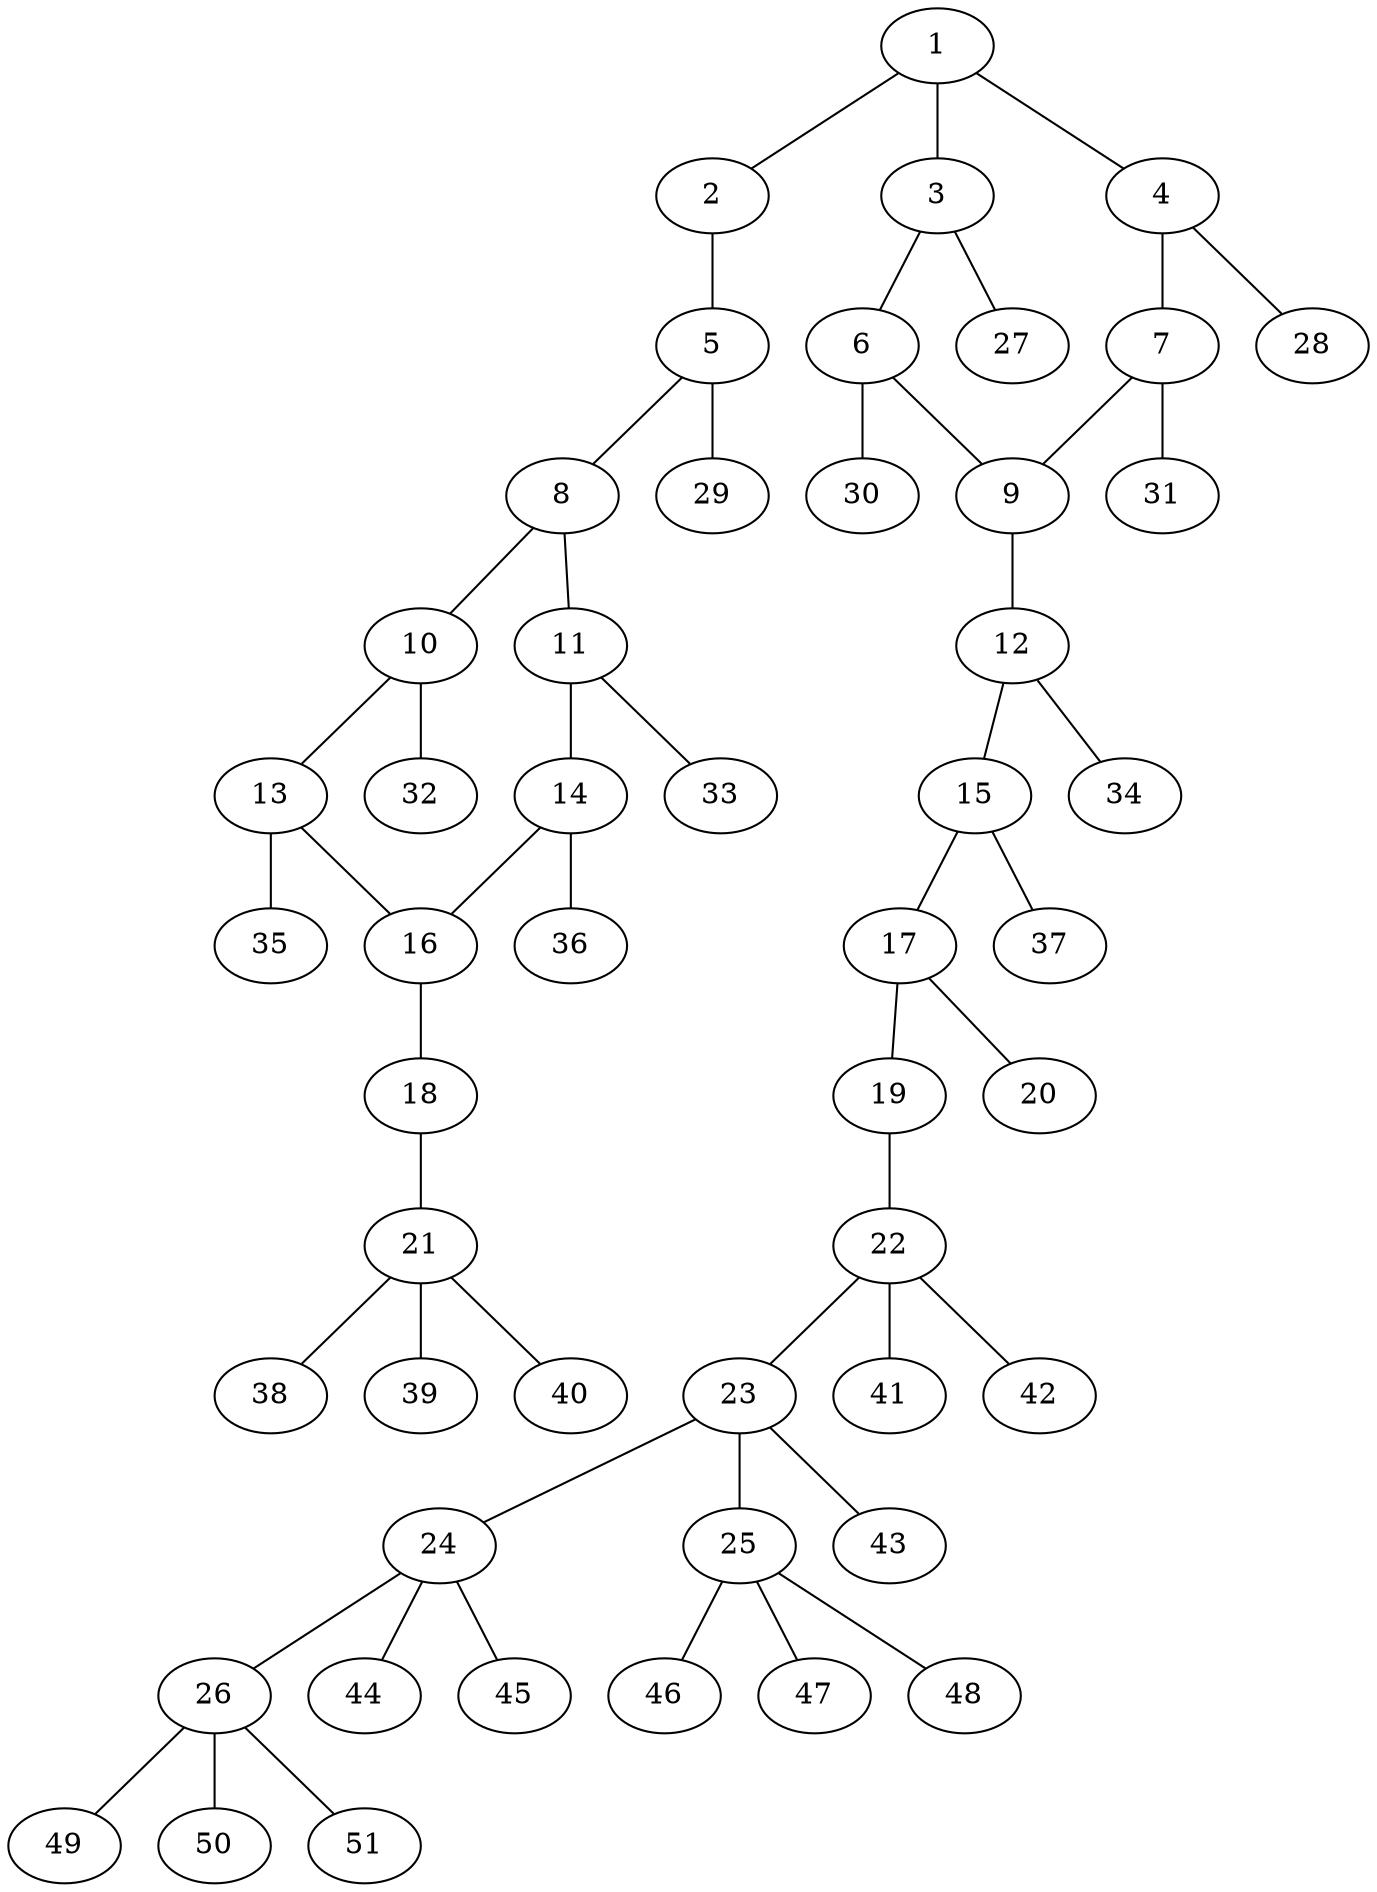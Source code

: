 graph molecule_1751 {
	1	 [chem=C];
	2	 [chem=N];
	1 -- 2	 [valence=1];
	3	 [chem=C];
	1 -- 3	 [valence=2];
	4	 [chem=C];
	1 -- 4	 [valence=1];
	5	 [chem=C];
	2 -- 5	 [valence=2];
	6	 [chem=C];
	3 -- 6	 [valence=1];
	27	 [chem=H];
	3 -- 27	 [valence=1];
	7	 [chem=C];
	4 -- 7	 [valence=2];
	28	 [chem=H];
	4 -- 28	 [valence=1];
	8	 [chem=C];
	5 -- 8	 [valence=1];
	29	 [chem=H];
	5 -- 29	 [valence=1];
	9	 [chem=C];
	6 -- 9	 [valence=2];
	30	 [chem=H];
	6 -- 30	 [valence=1];
	7 -- 9	 [valence=1];
	31	 [chem=H];
	7 -- 31	 [valence=1];
	10	 [chem=C];
	8 -- 10	 [valence=1];
	11	 [chem=C];
	8 -- 11	 [valence=2];
	12	 [chem=C];
	9 -- 12	 [valence=1];
	13	 [chem=C];
	10 -- 13	 [valence=2];
	32	 [chem=H];
	10 -- 32	 [valence=1];
	14	 [chem=C];
	11 -- 14	 [valence=1];
	33	 [chem=H];
	11 -- 33	 [valence=1];
	15	 [chem=C];
	12 -- 15	 [valence=2];
	34	 [chem=H];
	12 -- 34	 [valence=1];
	16	 [chem=C];
	13 -- 16	 [valence=1];
	35	 [chem=H];
	13 -- 35	 [valence=1];
	14 -- 16	 [valence=2];
	36	 [chem=H];
	14 -- 36	 [valence=1];
	17	 [chem=C];
	15 -- 17	 [valence=1];
	37	 [chem=H];
	15 -- 37	 [valence=1];
	18	 [chem=O];
	16 -- 18	 [valence=1];
	19	 [chem=O];
	17 -- 19	 [valence=1];
	20	 [chem=O];
	17 -- 20	 [valence=2];
	21	 [chem=C];
	18 -- 21	 [valence=1];
	22	 [chem=C];
	19 -- 22	 [valence=1];
	38	 [chem=H];
	21 -- 38	 [valence=1];
	39	 [chem=H];
	21 -- 39	 [valence=1];
	40	 [chem=H];
	21 -- 40	 [valence=1];
	23	 [chem=C];
	22 -- 23	 [valence=1];
	41	 [chem=H];
	22 -- 41	 [valence=1];
	42	 [chem=H];
	22 -- 42	 [valence=1];
	24	 [chem=C];
	23 -- 24	 [valence=1];
	25	 [chem=C];
	23 -- 25	 [valence=1];
	43	 [chem=H];
	23 -- 43	 [valence=1];
	26	 [chem=C];
	24 -- 26	 [valence=1];
	44	 [chem=H];
	24 -- 44	 [valence=1];
	45	 [chem=H];
	24 -- 45	 [valence=1];
	46	 [chem=H];
	25 -- 46	 [valence=1];
	47	 [chem=H];
	25 -- 47	 [valence=1];
	48	 [chem=H];
	25 -- 48	 [valence=1];
	49	 [chem=H];
	26 -- 49	 [valence=1];
	50	 [chem=H];
	26 -- 50	 [valence=1];
	51	 [chem=H];
	26 -- 51	 [valence=1];
}
